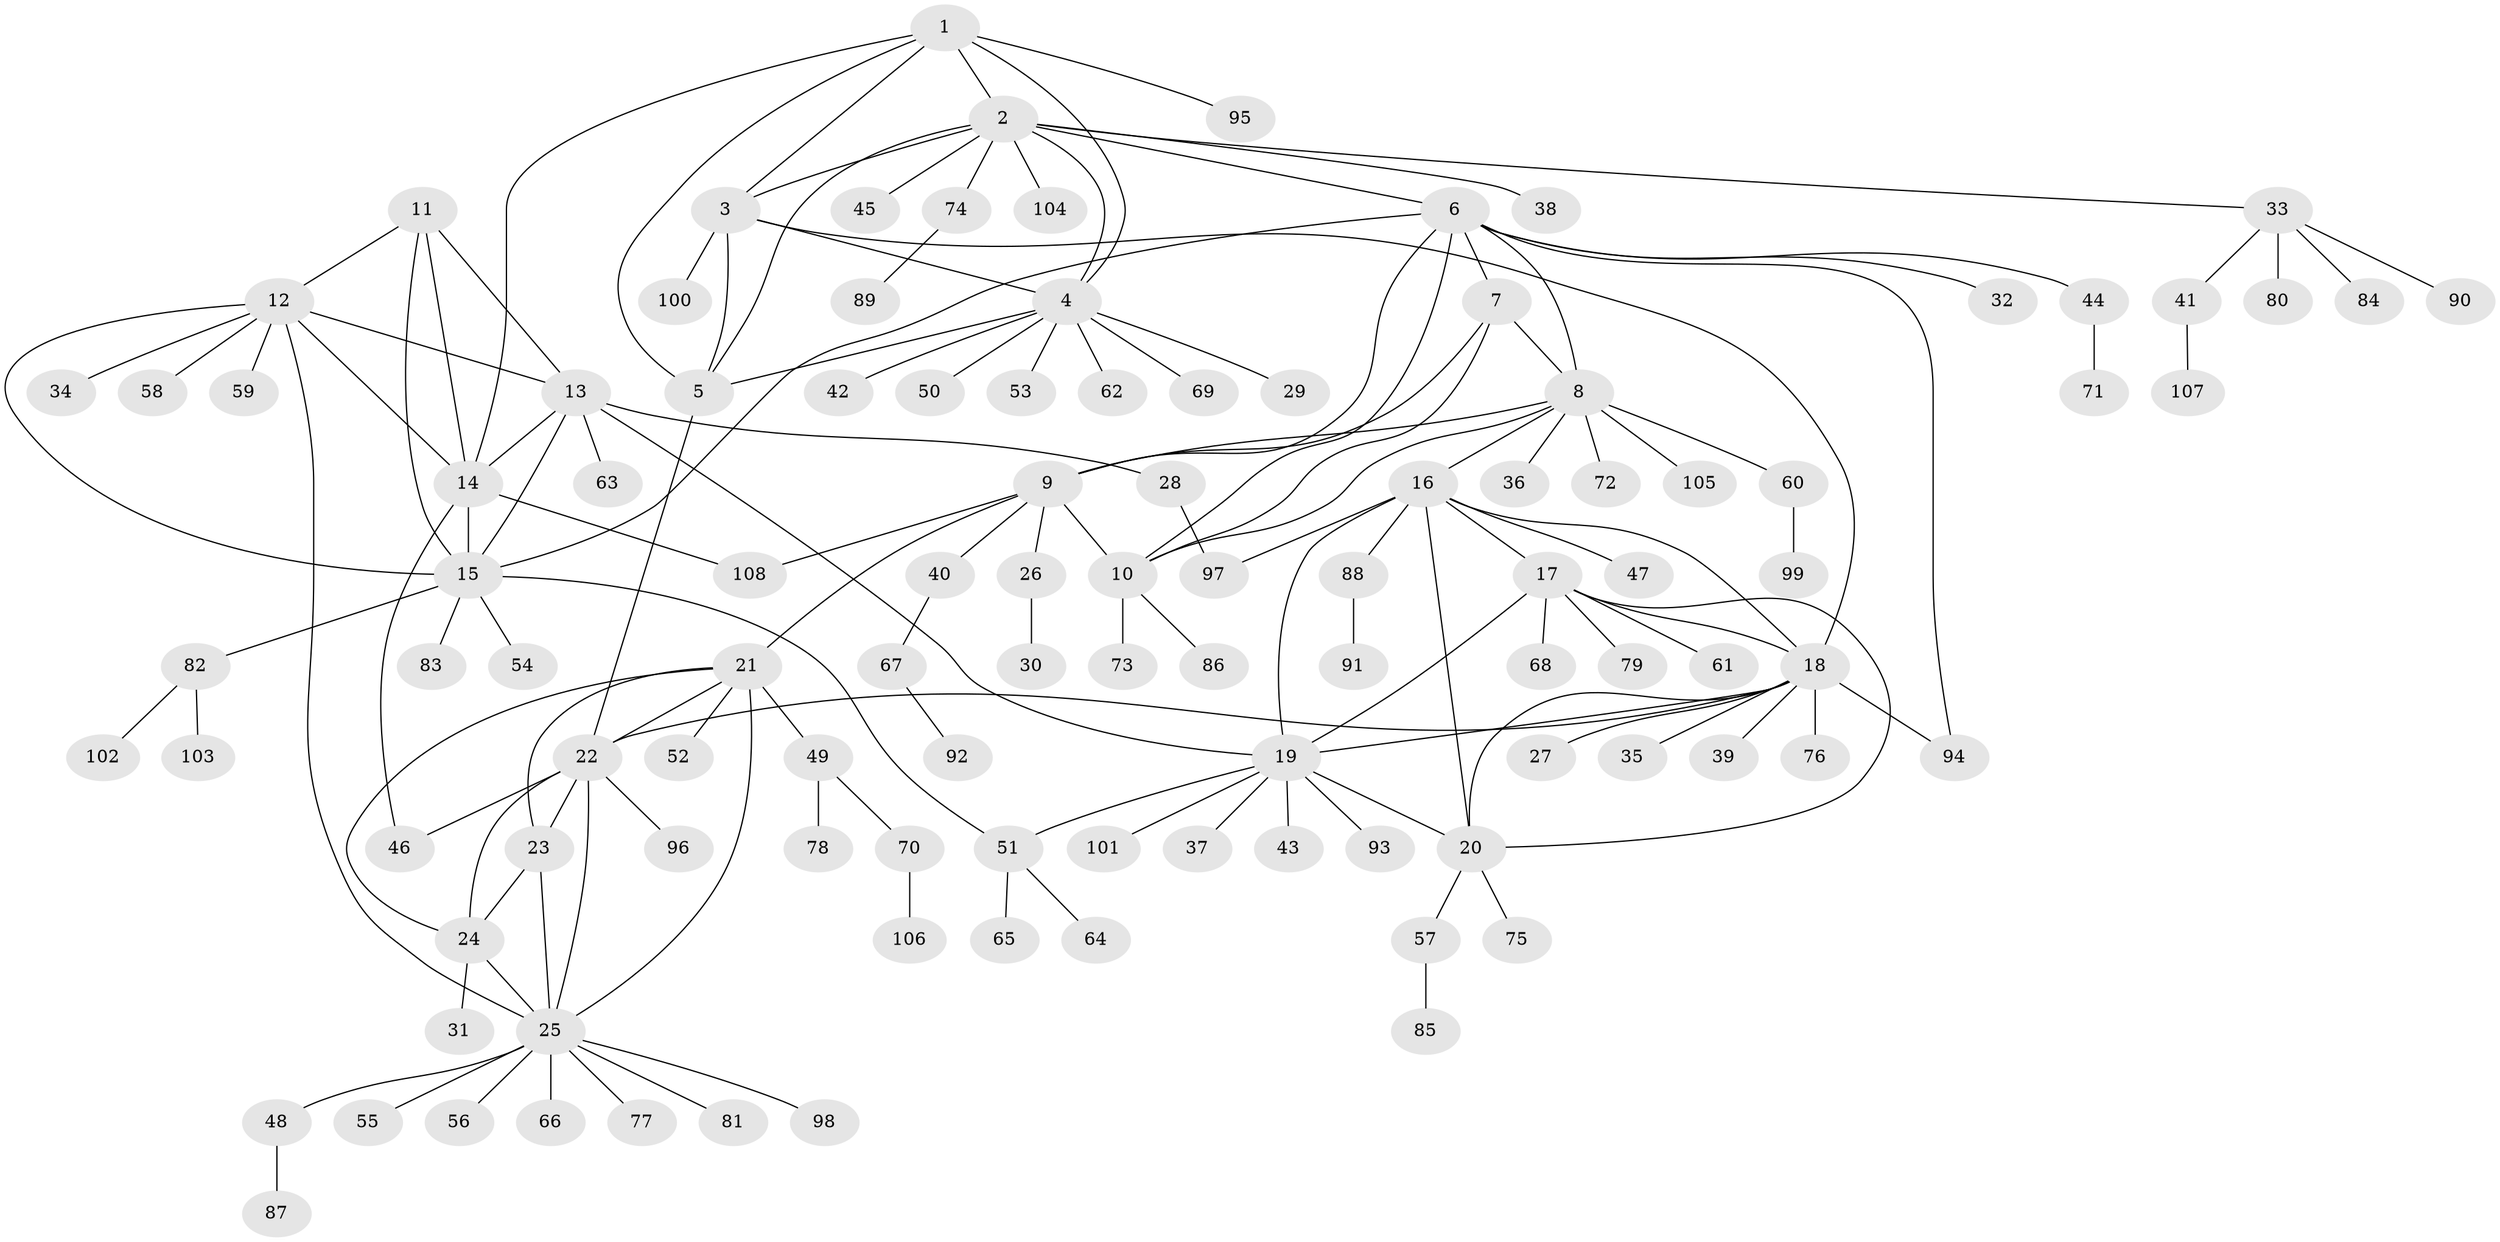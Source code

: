 // Generated by graph-tools (version 1.1) at 2025/50/03/09/25 03:50:33]
// undirected, 108 vertices, 148 edges
graph export_dot {
graph [start="1"]
  node [color=gray90,style=filled];
  1;
  2;
  3;
  4;
  5;
  6;
  7;
  8;
  9;
  10;
  11;
  12;
  13;
  14;
  15;
  16;
  17;
  18;
  19;
  20;
  21;
  22;
  23;
  24;
  25;
  26;
  27;
  28;
  29;
  30;
  31;
  32;
  33;
  34;
  35;
  36;
  37;
  38;
  39;
  40;
  41;
  42;
  43;
  44;
  45;
  46;
  47;
  48;
  49;
  50;
  51;
  52;
  53;
  54;
  55;
  56;
  57;
  58;
  59;
  60;
  61;
  62;
  63;
  64;
  65;
  66;
  67;
  68;
  69;
  70;
  71;
  72;
  73;
  74;
  75;
  76;
  77;
  78;
  79;
  80;
  81;
  82;
  83;
  84;
  85;
  86;
  87;
  88;
  89;
  90;
  91;
  92;
  93;
  94;
  95;
  96;
  97;
  98;
  99;
  100;
  101;
  102;
  103;
  104;
  105;
  106;
  107;
  108;
  1 -- 2;
  1 -- 3;
  1 -- 4;
  1 -- 5;
  1 -- 14;
  1 -- 95;
  2 -- 3;
  2 -- 4;
  2 -- 5;
  2 -- 6;
  2 -- 33;
  2 -- 38;
  2 -- 45;
  2 -- 74;
  2 -- 104;
  3 -- 4;
  3 -- 5;
  3 -- 18;
  3 -- 100;
  4 -- 5;
  4 -- 29;
  4 -- 42;
  4 -- 50;
  4 -- 53;
  4 -- 62;
  4 -- 69;
  5 -- 22;
  6 -- 7;
  6 -- 8;
  6 -- 9;
  6 -- 10;
  6 -- 15;
  6 -- 32;
  6 -- 44;
  6 -- 94;
  7 -- 8;
  7 -- 9;
  7 -- 10;
  8 -- 9;
  8 -- 10;
  8 -- 16;
  8 -- 36;
  8 -- 60;
  8 -- 72;
  8 -- 105;
  9 -- 10;
  9 -- 21;
  9 -- 26;
  9 -- 40;
  9 -- 108;
  10 -- 73;
  10 -- 86;
  11 -- 12;
  11 -- 13;
  11 -- 14;
  11 -- 15;
  12 -- 13;
  12 -- 14;
  12 -- 15;
  12 -- 25;
  12 -- 34;
  12 -- 58;
  12 -- 59;
  13 -- 14;
  13 -- 15;
  13 -- 19;
  13 -- 28;
  13 -- 63;
  14 -- 15;
  14 -- 46;
  14 -- 108;
  15 -- 51;
  15 -- 54;
  15 -- 82;
  15 -- 83;
  16 -- 17;
  16 -- 18;
  16 -- 19;
  16 -- 20;
  16 -- 47;
  16 -- 88;
  16 -- 97;
  17 -- 18;
  17 -- 19;
  17 -- 20;
  17 -- 61;
  17 -- 68;
  17 -- 79;
  18 -- 19;
  18 -- 20;
  18 -- 22;
  18 -- 27;
  18 -- 35;
  18 -- 39;
  18 -- 76;
  18 -- 94;
  19 -- 20;
  19 -- 37;
  19 -- 43;
  19 -- 51;
  19 -- 93;
  19 -- 101;
  20 -- 57;
  20 -- 75;
  21 -- 22;
  21 -- 23;
  21 -- 24;
  21 -- 25;
  21 -- 49;
  21 -- 52;
  22 -- 23;
  22 -- 24;
  22 -- 25;
  22 -- 46;
  22 -- 96;
  23 -- 24;
  23 -- 25;
  24 -- 25;
  24 -- 31;
  25 -- 48;
  25 -- 55;
  25 -- 56;
  25 -- 66;
  25 -- 77;
  25 -- 81;
  25 -- 98;
  26 -- 30;
  28 -- 97;
  33 -- 41;
  33 -- 80;
  33 -- 84;
  33 -- 90;
  40 -- 67;
  41 -- 107;
  44 -- 71;
  48 -- 87;
  49 -- 70;
  49 -- 78;
  51 -- 64;
  51 -- 65;
  57 -- 85;
  60 -- 99;
  67 -- 92;
  70 -- 106;
  74 -- 89;
  82 -- 102;
  82 -- 103;
  88 -- 91;
}
